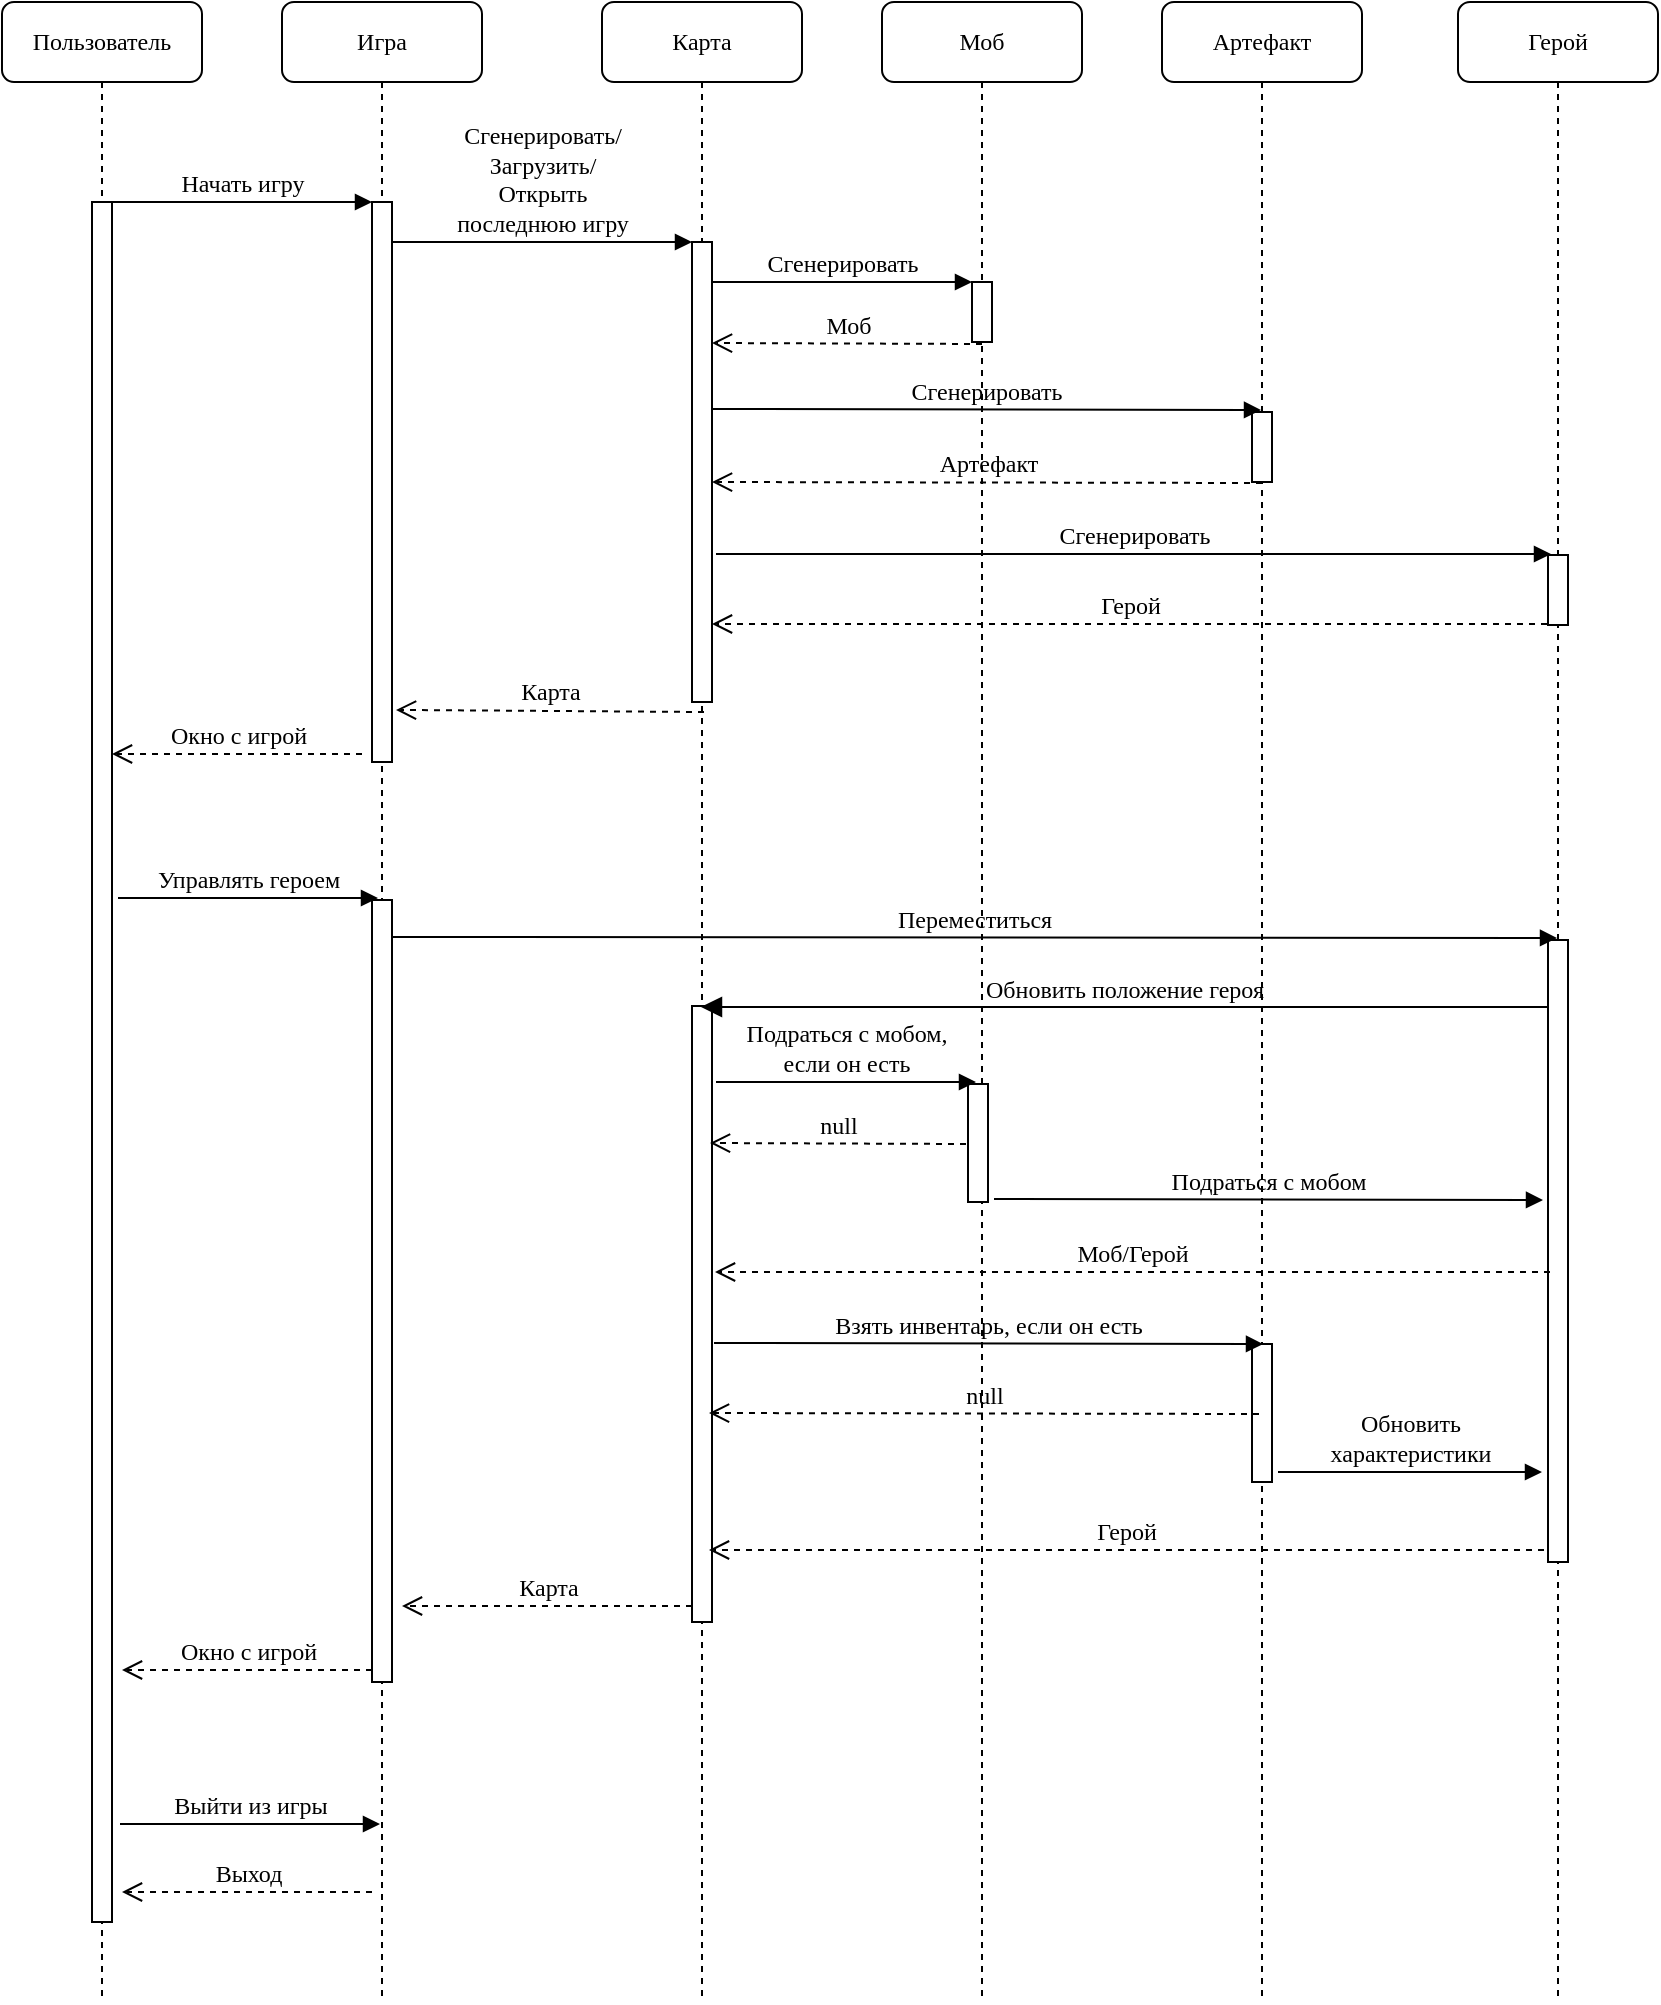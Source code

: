 <mxfile version="10.7.9" type="device"><diagram name="Page-1" id="13e1069c-82ec-6db2-03f1-153e76fe0fe0"><mxGraphModel dx="1327" dy="778" grid="1" gridSize="10" guides="1" tooltips="1" connect="1" arrows="1" fold="1" page="1" pageScale="1" pageWidth="1100" pageHeight="850" background="#ffffff" math="0" shadow="0"><root><mxCell id="0"/><mxCell id="1" parent="0"/><mxCell id="7baba1c4bc27f4b0-2" value="Игра" style="shape=umlLifeline;perimeter=lifelinePerimeter;whiteSpace=wrap;html=1;container=1;collapsible=0;recursiveResize=0;outlineConnect=0;rounded=1;shadow=0;comic=0;labelBackgroundColor=none;strokeColor=#000000;strokeWidth=1;fillColor=#FFFFFF;fontFamily=Verdana;fontSize=12;fontColor=#000000;align=center;" parent="1" vertex="1"><mxGeometry x="240" y="80" width="100" height="1000" as="geometry"/></mxCell><mxCell id="7baba1c4bc27f4b0-10" value="" style="html=1;points=[];perimeter=orthogonalPerimeter;rounded=0;shadow=0;comic=0;labelBackgroundColor=none;strokeColor=#000000;strokeWidth=1;fillColor=#FFFFFF;fontFamily=Verdana;fontSize=12;fontColor=#000000;align=center;" parent="7baba1c4bc27f4b0-2" vertex="1"><mxGeometry x="45" y="100" width="10" height="280" as="geometry"/></mxCell><mxCell id="XhOjtr7Owz5M8FM5D7FC-16" value="" style="html=1;points=[];perimeter=orthogonalPerimeter;rounded=0;shadow=0;comic=0;labelBackgroundColor=none;strokeColor=#000000;strokeWidth=1;fillColor=#FFFFFF;fontFamily=Verdana;fontSize=12;fontColor=#000000;align=center;" vertex="1" parent="7baba1c4bc27f4b0-2"><mxGeometry x="45" y="449" width="10" height="391" as="geometry"/></mxCell><mxCell id="7baba1c4bc27f4b0-3" value="Карта" style="shape=umlLifeline;perimeter=lifelinePerimeter;whiteSpace=wrap;html=1;container=1;collapsible=0;recursiveResize=0;outlineConnect=0;rounded=1;shadow=0;comic=0;labelBackgroundColor=none;strokeColor=#000000;strokeWidth=1;fillColor=#FFFFFF;fontFamily=Verdana;fontSize=12;fontColor=#000000;align=center;" parent="1" vertex="1"><mxGeometry x="400" y="80" width="100" height="1000" as="geometry"/></mxCell><mxCell id="7baba1c4bc27f4b0-13" value="" style="html=1;points=[];perimeter=orthogonalPerimeter;rounded=0;shadow=0;comic=0;labelBackgroundColor=none;strokeColor=#000000;strokeWidth=1;fillColor=#FFFFFF;fontFamily=Verdana;fontSize=12;fontColor=#000000;align=center;" parent="7baba1c4bc27f4b0-3" vertex="1"><mxGeometry x="45" y="120" width="10" height="230" as="geometry"/></mxCell><mxCell id="XhOjtr7Owz5M8FM5D7FC-25" value="" style="html=1;points=[];perimeter=orthogonalPerimeter;rounded=0;shadow=0;comic=0;labelBackgroundColor=none;strokeColor=#000000;strokeWidth=1;fillColor=#FFFFFF;fontFamily=Verdana;fontSize=12;fontColor=#000000;align=center;" vertex="1" parent="7baba1c4bc27f4b0-3"><mxGeometry x="45" y="502" width="10" height="308" as="geometry"/></mxCell><mxCell id="7baba1c4bc27f4b0-4" value="Герой" style="shape=umlLifeline;perimeter=lifelinePerimeter;whiteSpace=wrap;html=1;container=1;collapsible=0;recursiveResize=0;outlineConnect=0;rounded=1;shadow=0;comic=0;labelBackgroundColor=none;strokeColor=#000000;strokeWidth=1;fillColor=#FFFFFF;fontFamily=Verdana;fontSize=12;fontColor=#000000;align=center;" parent="1" vertex="1"><mxGeometry x="828" y="80" width="100" height="1000" as="geometry"/></mxCell><mxCell id="XhOjtr7Owz5M8FM5D7FC-19" value="" style="html=1;points=[];perimeter=orthogonalPerimeter;rounded=0;shadow=0;comic=0;labelBackgroundColor=none;strokeColor=#000000;strokeWidth=1;fillColor=#FFFFFF;fontFamily=Verdana;fontSize=12;fontColor=#000000;align=center;" vertex="1" parent="7baba1c4bc27f4b0-4"><mxGeometry x="45" y="469" width="10" height="311" as="geometry"/></mxCell><mxCell id="XhOjtr7Owz5M8FM5D7FC-22" value="" style="html=1;points=[];perimeter=orthogonalPerimeter;rounded=0;shadow=0;comic=0;labelBackgroundColor=none;strokeColor=#000000;strokeWidth=1;fillColor=#FFFFFF;fontFamily=Verdana;fontSize=12;fontColor=#000000;align=center;" vertex="1" parent="7baba1c4bc27f4b0-4"><mxGeometry x="45" y="276.5" width="10" height="35" as="geometry"/></mxCell><mxCell id="7baba1c4bc27f4b0-5" value="Артефакт" style="shape=umlLifeline;perimeter=lifelinePerimeter;whiteSpace=wrap;html=1;container=1;collapsible=0;recursiveResize=0;outlineConnect=0;rounded=1;shadow=0;comic=0;labelBackgroundColor=none;strokeColor=#000000;strokeWidth=1;fillColor=#FFFFFF;fontFamily=Verdana;fontSize=12;fontColor=#000000;align=center;" parent="1" vertex="1"><mxGeometry x="680" y="80" width="100" height="1000" as="geometry"/></mxCell><mxCell id="7baba1c4bc27f4b0-19" value="" style="html=1;points=[];perimeter=orthogonalPerimeter;rounded=0;shadow=0;comic=0;labelBackgroundColor=none;strokeColor=#000000;strokeWidth=1;fillColor=#FFFFFF;fontFamily=Verdana;fontSize=12;fontColor=#000000;align=center;" parent="7baba1c4bc27f4b0-5" vertex="1"><mxGeometry x="45" y="205" width="10" height="35" as="geometry"/></mxCell><mxCell id="XhOjtr7Owz5M8FM5D7FC-47" value="" style="html=1;points=[];perimeter=orthogonalPerimeter;rounded=0;shadow=0;comic=0;labelBackgroundColor=none;strokeColor=#000000;strokeWidth=1;fillColor=#FFFFFF;fontFamily=Verdana;fontSize=12;fontColor=#000000;align=center;" vertex="1" parent="7baba1c4bc27f4b0-5"><mxGeometry x="45" y="671" width="10" height="69" as="geometry"/></mxCell><mxCell id="7baba1c4bc27f4b0-6" value="Моб" style="shape=umlLifeline;perimeter=lifelinePerimeter;whiteSpace=wrap;html=1;container=1;collapsible=0;recursiveResize=0;outlineConnect=0;rounded=1;shadow=0;comic=0;labelBackgroundColor=none;strokeColor=#000000;strokeWidth=1;fillColor=#FFFFFF;fontFamily=Verdana;fontSize=12;fontColor=#000000;align=center;" parent="1" vertex="1"><mxGeometry x="540" y="80" width="100" height="1000" as="geometry"/></mxCell><mxCell id="XhOjtr7Owz5M8FM5D7FC-30" value="" style="html=1;points=[];perimeter=orthogonalPerimeter;rounded=0;shadow=0;comic=0;labelBackgroundColor=none;strokeColor=#000000;strokeWidth=1;fillColor=#FFFFFF;fontFamily=Verdana;fontSize=12;fontColor=#000000;align=center;" vertex="1" parent="7baba1c4bc27f4b0-6"><mxGeometry x="43" y="541" width="10" height="59" as="geometry"/></mxCell><mxCell id="7baba1c4bc27f4b0-8" value="Пользователь" style="shape=umlLifeline;perimeter=lifelinePerimeter;whiteSpace=wrap;html=1;container=1;collapsible=0;recursiveResize=0;outlineConnect=0;rounded=1;shadow=0;comic=0;labelBackgroundColor=none;strokeColor=#000000;strokeWidth=1;fillColor=#FFFFFF;fontFamily=Verdana;fontSize=12;fontColor=#000000;align=center;" parent="1" vertex="1"><mxGeometry x="100" y="80" width="100" height="1000" as="geometry"/></mxCell><mxCell id="7baba1c4bc27f4b0-9" value="" style="html=1;points=[];perimeter=orthogonalPerimeter;rounded=0;shadow=0;comic=0;labelBackgroundColor=none;strokeColor=#000000;strokeWidth=1;fillColor=#FFFFFF;fontFamily=Verdana;fontSize=12;fontColor=#000000;align=center;" parent="7baba1c4bc27f4b0-8" vertex="1"><mxGeometry x="45" y="100" width="10" height="860" as="geometry"/></mxCell><mxCell id="7baba1c4bc27f4b0-16" value="" style="html=1;points=[];perimeter=orthogonalPerimeter;rounded=0;shadow=0;comic=0;labelBackgroundColor=none;strokeColor=#000000;strokeWidth=1;fillColor=#FFFFFF;fontFamily=Verdana;fontSize=12;fontColor=#000000;align=center;" parent="1" vertex="1"><mxGeometry x="585" y="220" width="10" height="30" as="geometry"/></mxCell><mxCell id="7baba1c4bc27f4b0-17" value="Сгенерировать" style="html=1;verticalAlign=bottom;endArrow=block;labelBackgroundColor=none;fontFamily=Verdana;fontSize=12;edgeStyle=elbowEdgeStyle;elbow=vertical;" parent="1" source="7baba1c4bc27f4b0-13" target="7baba1c4bc27f4b0-16" edge="1"><mxGeometry relative="1" as="geometry"><mxPoint x="510" y="220" as="sourcePoint"/><Array as="points"><mxPoint x="460" y="220"/></Array></mxGeometry></mxCell><mxCell id="7baba1c4bc27f4b0-11" value="Начать игру" style="html=1;verticalAlign=bottom;endArrow=block;entryX=0;entryY=0;labelBackgroundColor=none;fontFamily=Verdana;fontSize=12;edgeStyle=elbowEdgeStyle;elbow=vertical;" parent="1" source="7baba1c4bc27f4b0-9" target="7baba1c4bc27f4b0-10" edge="1"><mxGeometry relative="1" as="geometry"><mxPoint x="220" y="190" as="sourcePoint"/></mxGeometry></mxCell><mxCell id="7baba1c4bc27f4b0-14" value="Сгенерировать/&lt;br&gt;Загрузить/&lt;br&gt;Открыть &lt;br&gt;последнюю игру" style="html=1;verticalAlign=bottom;endArrow=block;entryX=0;entryY=0;labelBackgroundColor=none;fontFamily=Verdana;fontSize=12;edgeStyle=elbowEdgeStyle;elbow=vertical;" parent="1" source="7baba1c4bc27f4b0-10" target="7baba1c4bc27f4b0-13" edge="1"><mxGeometry relative="1" as="geometry"><mxPoint x="370" y="200" as="sourcePoint"/></mxGeometry></mxCell><mxCell id="XhOjtr7Owz5M8FM5D7FC-3" value="Сгенерировать" style="html=1;verticalAlign=bottom;endArrow=block;labelBackgroundColor=none;fontFamily=Verdana;fontSize=12;edgeStyle=elbowEdgeStyle;elbow=vertical;" edge="1" parent="1"><mxGeometry relative="1" as="geometry"><mxPoint x="455" y="283.5" as="sourcePoint"/><Array as="points"><mxPoint x="720" y="284"/></Array><mxPoint x="729.5" y="284" as="targetPoint"/></mxGeometry></mxCell><mxCell id="XhOjtr7Owz5M8FM5D7FC-7" value="Моб" style="html=1;verticalAlign=bottom;endArrow=open;dashed=1;endSize=8;labelBackgroundColor=none;fontFamily=Verdana;fontSize=12;edgeStyle=elbowEdgeStyle;elbow=vertical;" edge="1" parent="1"><mxGeometry relative="1" as="geometry"><mxPoint x="455" y="251" as="targetPoint"/><Array as="points"><mxPoint x="565" y="250.5"/></Array><mxPoint x="590" y="251" as="sourcePoint"/></mxGeometry></mxCell><mxCell id="XhOjtr7Owz5M8FM5D7FC-8" value="Артефакт" style="html=1;verticalAlign=bottom;endArrow=open;dashed=1;endSize=8;labelBackgroundColor=none;fontFamily=Verdana;fontSize=12;edgeStyle=elbowEdgeStyle;elbow=vertical;" edge="1" parent="1" target="7baba1c4bc27f4b0-13"><mxGeometry relative="1" as="geometry"><mxPoint x="595" y="320.5" as="targetPoint"/><Array as="points"><mxPoint x="705" y="320"/></Array><mxPoint x="730" y="320.5" as="sourcePoint"/></mxGeometry></mxCell><mxCell id="XhOjtr7Owz5M8FM5D7FC-9" value="Сгенерировать" style="html=1;verticalAlign=bottom;endArrow=block;labelBackgroundColor=none;fontFamily=Verdana;fontSize=12;edgeStyle=elbowEdgeStyle;elbow=vertical;" edge="1" parent="1"><mxGeometry relative="1" as="geometry"><mxPoint x="457" y="356" as="sourcePoint"/><Array as="points"/><mxPoint x="874.5" y="356" as="targetPoint"/></mxGeometry></mxCell><mxCell id="XhOjtr7Owz5M8FM5D7FC-10" value="Герой" style="html=1;verticalAlign=bottom;endArrow=open;dashed=1;endSize=8;labelBackgroundColor=none;fontFamily=Verdana;fontSize=12;edgeStyle=elbowEdgeStyle;elbow=vertical;" edge="1" parent="1"><mxGeometry relative="1" as="geometry"><mxPoint x="455" y="391" as="targetPoint"/><Array as="points"><mxPoint x="705" y="391"/></Array><mxPoint x="872.5" y="391" as="sourcePoint"/></mxGeometry></mxCell><mxCell id="XhOjtr7Owz5M8FM5D7FC-12" value="Окно с игрой" style="html=1;verticalAlign=bottom;endArrow=open;dashed=1;endSize=8;labelBackgroundColor=none;fontFamily=Verdana;fontSize=12;" edge="1" parent="1"><mxGeometry relative="1" as="geometry"><mxPoint x="155" y="456" as="targetPoint"/><mxPoint x="280" y="456" as="sourcePoint"/></mxGeometry></mxCell><mxCell id="XhOjtr7Owz5M8FM5D7FC-15" value="Управлять героем" style="html=1;verticalAlign=bottom;endArrow=block;entryX=0;entryY=0;labelBackgroundColor=none;fontFamily=Verdana;fontSize=12;edgeStyle=elbowEdgeStyle;elbow=vertical;" edge="1" parent="1"><mxGeometry relative="1" as="geometry"><mxPoint x="158" y="528" as="sourcePoint"/><mxPoint x="288" y="528" as="targetPoint"/></mxGeometry></mxCell><mxCell id="XhOjtr7Owz5M8FM5D7FC-17" value="Переместиться" style="html=1;verticalAlign=bottom;endArrow=block;labelBackgroundColor=none;fontFamily=Verdana;fontSize=12;edgeStyle=elbowEdgeStyle;elbow=vertical;" edge="1" parent="1"><mxGeometry relative="1" as="geometry"><mxPoint x="295" y="547.5" as="sourcePoint"/><Array as="points"><mxPoint x="560" y="548"/></Array><mxPoint x="877.5" y="548" as="targetPoint"/></mxGeometry></mxCell><mxCell id="XhOjtr7Owz5M8FM5D7FC-21" value="Обновить положение героя" style="html=1;verticalAlign=bottom;endArrow=block;endSize=8;labelBackgroundColor=none;fontFamily=Verdana;fontSize=12;edgeStyle=elbowEdgeStyle;elbow=vertical;endFill=1;" edge="1" parent="1"><mxGeometry relative="1" as="geometry"><mxPoint x="449.5" y="582.5" as="targetPoint"/><Array as="points"><mxPoint x="705" y="582.5"/></Array><mxPoint x="872.5" y="582.5" as="sourcePoint"/></mxGeometry></mxCell><mxCell id="XhOjtr7Owz5M8FM5D7FC-23" value="Карта" style="html=1;verticalAlign=bottom;endArrow=open;dashed=1;endSize=8;labelBackgroundColor=none;fontFamily=Verdana;fontSize=12;" edge="1" parent="1"><mxGeometry relative="1" as="geometry"><mxPoint x="300" y="882" as="targetPoint"/><mxPoint x="445" y="882" as="sourcePoint"/></mxGeometry></mxCell><mxCell id="XhOjtr7Owz5M8FM5D7FC-29" value="Подраться с мобом,&lt;br&gt; если он есть" style="html=1;verticalAlign=bottom;endArrow=block;labelBackgroundColor=none;fontFamily=Verdana;fontSize=12;edgeStyle=elbowEdgeStyle;elbow=vertical;" edge="1" parent="1"><mxGeometry relative="1" as="geometry"><mxPoint x="457" y="620" as="sourcePoint"/><Array as="points"><mxPoint x="462" y="620"/></Array><mxPoint x="587" y="620" as="targetPoint"/></mxGeometry></mxCell><mxCell id="XhOjtr7Owz5M8FM5D7FC-31" value="null" style="html=1;verticalAlign=bottom;endArrow=open;dashed=1;endSize=8;labelBackgroundColor=none;fontFamily=Verdana;fontSize=12;edgeStyle=elbowEdgeStyle;elbow=vertical;" edge="1" parent="1"><mxGeometry relative="1" as="geometry"><mxPoint x="454" y="651" as="targetPoint"/><Array as="points"><mxPoint x="564" y="650.5"/></Array><mxPoint x="582" y="651" as="sourcePoint"/></mxGeometry></mxCell><mxCell id="XhOjtr7Owz5M8FM5D7FC-34" value="Взять инвентарь, если он есть" style="html=1;verticalAlign=bottom;endArrow=block;labelBackgroundColor=none;fontFamily=Verdana;fontSize=12;edgeStyle=elbowEdgeStyle;elbow=vertical;" edge="1" parent="1"><mxGeometry relative="1" as="geometry"><mxPoint x="456" y="750.5" as="sourcePoint"/><Array as="points"><mxPoint x="721" y="751"/></Array><mxPoint x="730.5" y="751" as="targetPoint"/></mxGeometry></mxCell><mxCell id="XhOjtr7Owz5M8FM5D7FC-36" value="null" style="html=1;verticalAlign=bottom;endArrow=open;dashed=1;endSize=8;labelBackgroundColor=none;fontFamily=Verdana;fontSize=12;edgeStyle=elbowEdgeStyle;elbow=vertical;" edge="1" parent="1"><mxGeometry relative="1" as="geometry"><mxPoint x="453.5" y="785.5" as="targetPoint"/><Array as="points"><mxPoint x="703.5" y="785.5"/></Array><mxPoint x="728.5" y="786" as="sourcePoint"/></mxGeometry></mxCell><mxCell id="XhOjtr7Owz5M8FM5D7FC-37" value="Герой" style="html=1;verticalAlign=bottom;endArrow=open;dashed=1;endSize=8;labelBackgroundColor=none;fontFamily=Verdana;fontSize=12;edgeStyle=elbowEdgeStyle;elbow=vertical;" edge="1" parent="1"><mxGeometry relative="1" as="geometry"><mxPoint x="453.5" y="854" as="targetPoint"/><Array as="points"><mxPoint x="703.5" y="854"/></Array><mxPoint x="871" y="854" as="sourcePoint"/></mxGeometry></mxCell><mxCell id="XhOjtr7Owz5M8FM5D7FC-44" value="Подраться с мобом" style="html=1;verticalAlign=bottom;endArrow=block;labelBackgroundColor=none;fontFamily=Verdana;fontSize=12;edgeStyle=elbowEdgeStyle;elbow=vertical;" edge="1" parent="1"><mxGeometry relative="1" as="geometry"><mxPoint x="596" y="678.5" as="sourcePoint"/><Array as="points"><mxPoint x="861" y="679"/></Array><mxPoint x="870.5" y="679" as="targetPoint"/></mxGeometry></mxCell><mxCell id="XhOjtr7Owz5M8FM5D7FC-46" value="Моб/Герой" style="html=1;verticalAlign=bottom;endArrow=open;dashed=1;endSize=8;labelBackgroundColor=none;fontFamily=Verdana;fontSize=12;edgeStyle=elbowEdgeStyle;elbow=vertical;" edge="1" parent="1"><mxGeometry relative="1" as="geometry"><mxPoint x="456.5" y="715" as="targetPoint"/><Array as="points"><mxPoint x="706.5" y="715"/></Array><mxPoint x="874" y="715" as="sourcePoint"/></mxGeometry></mxCell><mxCell id="XhOjtr7Owz5M8FM5D7FC-48" value="Обновить &lt;br&gt;характеристики" style="html=1;verticalAlign=bottom;endArrow=block;labelBackgroundColor=none;fontFamily=Verdana;fontSize=12;edgeStyle=elbowEdgeStyle;elbow=vertical;" edge="1" parent="1"><mxGeometry relative="1" as="geometry"><mxPoint x="738" y="815" as="sourcePoint"/><Array as="points"><mxPoint x="743" y="815"/></Array><mxPoint x="870" y="815" as="targetPoint"/></mxGeometry></mxCell><mxCell id="XhOjtr7Owz5M8FM5D7FC-49" value="Карта" style="html=1;verticalAlign=bottom;endArrow=open;dashed=1;endSize=8;labelBackgroundColor=none;fontFamily=Verdana;fontSize=12;entryX=1.2;entryY=0.907;entryDx=0;entryDy=0;entryPerimeter=0;" edge="1" parent="1" target="7baba1c4bc27f4b0-10"><mxGeometry relative="1" as="geometry"><mxPoint x="306" y="435" as="targetPoint"/><mxPoint x="451" y="435" as="sourcePoint"/></mxGeometry></mxCell><mxCell id="XhOjtr7Owz5M8FM5D7FC-50" value="Окно с игрой" style="html=1;verticalAlign=bottom;endArrow=open;dashed=1;endSize=8;labelBackgroundColor=none;fontFamily=Verdana;fontSize=12;" edge="1" parent="1"><mxGeometry relative="1" as="geometry"><mxPoint x="160" y="914" as="targetPoint"/><mxPoint x="285" y="914" as="sourcePoint"/></mxGeometry></mxCell><mxCell id="XhOjtr7Owz5M8FM5D7FC-51" value="Выйти из игры" style="html=1;verticalAlign=bottom;endArrow=block;entryX=0;entryY=0;labelBackgroundColor=none;fontFamily=Verdana;fontSize=12;edgeStyle=elbowEdgeStyle;elbow=vertical;" edge="1" parent="1"><mxGeometry relative="1" as="geometry"><mxPoint x="159" y="991" as="sourcePoint"/><mxPoint x="289" y="991" as="targetPoint"/></mxGeometry></mxCell><mxCell id="XhOjtr7Owz5M8FM5D7FC-52" value="Выход" style="html=1;verticalAlign=bottom;endArrow=open;dashed=1;endSize=8;labelBackgroundColor=none;fontFamily=Verdana;fontSize=12;" edge="1" parent="1"><mxGeometry relative="1" as="geometry"><mxPoint x="160" y="1025" as="targetPoint"/><mxPoint x="285" y="1025" as="sourcePoint"/></mxGeometry></mxCell></root></mxGraphModel></diagram></mxfile>